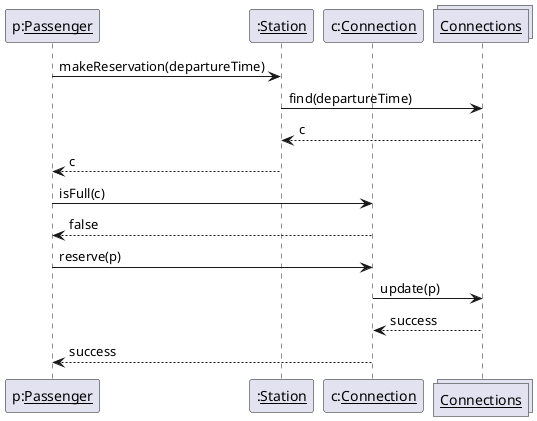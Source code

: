 @startuml q1 Sequence Diagram
participant Passenger as "p:__Passenger__"
participant Station as ":__Station__"
participant Connection as "c:__Connection__"
collections Connections as "__Connections__"

Passenger -> Station: makeReservation(departureTime)

Station -> Connections: find(departureTime)
return c
Passenger <-- Station: c

Passenger -> Connection: isFull(c)
return false


Passenger -> Connection: reserve(p)

Connection -> Connections: update(p)
return success
Passenger <-- Connection: success
@enduml